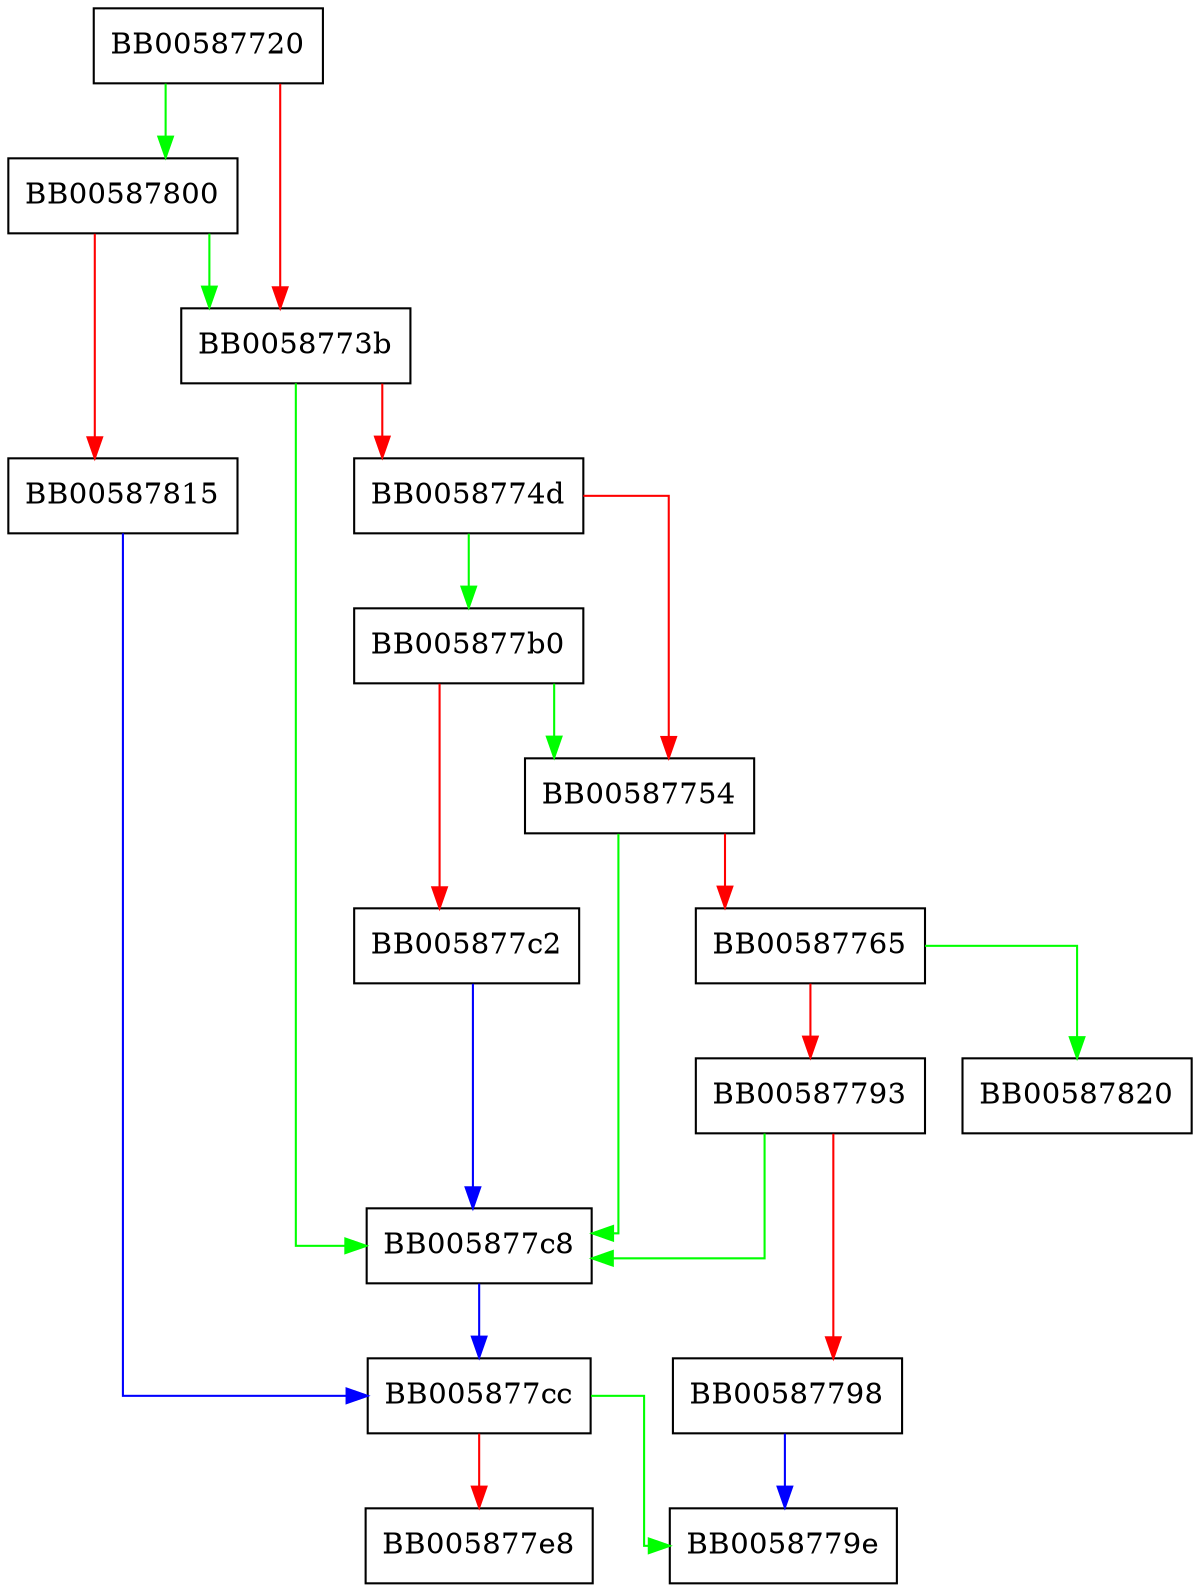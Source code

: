 digraph ossl_ec_generate_key_dhkem {
  node [shape="box"];
  graph [splines=ortho];
  BB00587720 -> BB00587800 [color="green"];
  BB00587720 -> BB0058773b [color="red"];
  BB0058773b -> BB005877c8 [color="green"];
  BB0058773b -> BB0058774d [color="red"];
  BB0058774d -> BB005877b0 [color="green"];
  BB0058774d -> BB00587754 [color="red"];
  BB00587754 -> BB005877c8 [color="green"];
  BB00587754 -> BB00587765 [color="red"];
  BB00587765 -> BB00587820 [color="green"];
  BB00587765 -> BB00587793 [color="red"];
  BB00587793 -> BB005877c8 [color="green"];
  BB00587793 -> BB00587798 [color="red"];
  BB00587798 -> BB0058779e [color="blue"];
  BB005877b0 -> BB00587754 [color="green"];
  BB005877b0 -> BB005877c2 [color="red"];
  BB005877c2 -> BB005877c8 [color="blue"];
  BB005877c8 -> BB005877cc [color="blue"];
  BB005877cc -> BB0058779e [color="green"];
  BB005877cc -> BB005877e8 [color="red"];
  BB00587800 -> BB0058773b [color="green"];
  BB00587800 -> BB00587815 [color="red"];
  BB00587815 -> BB005877cc [color="blue"];
}